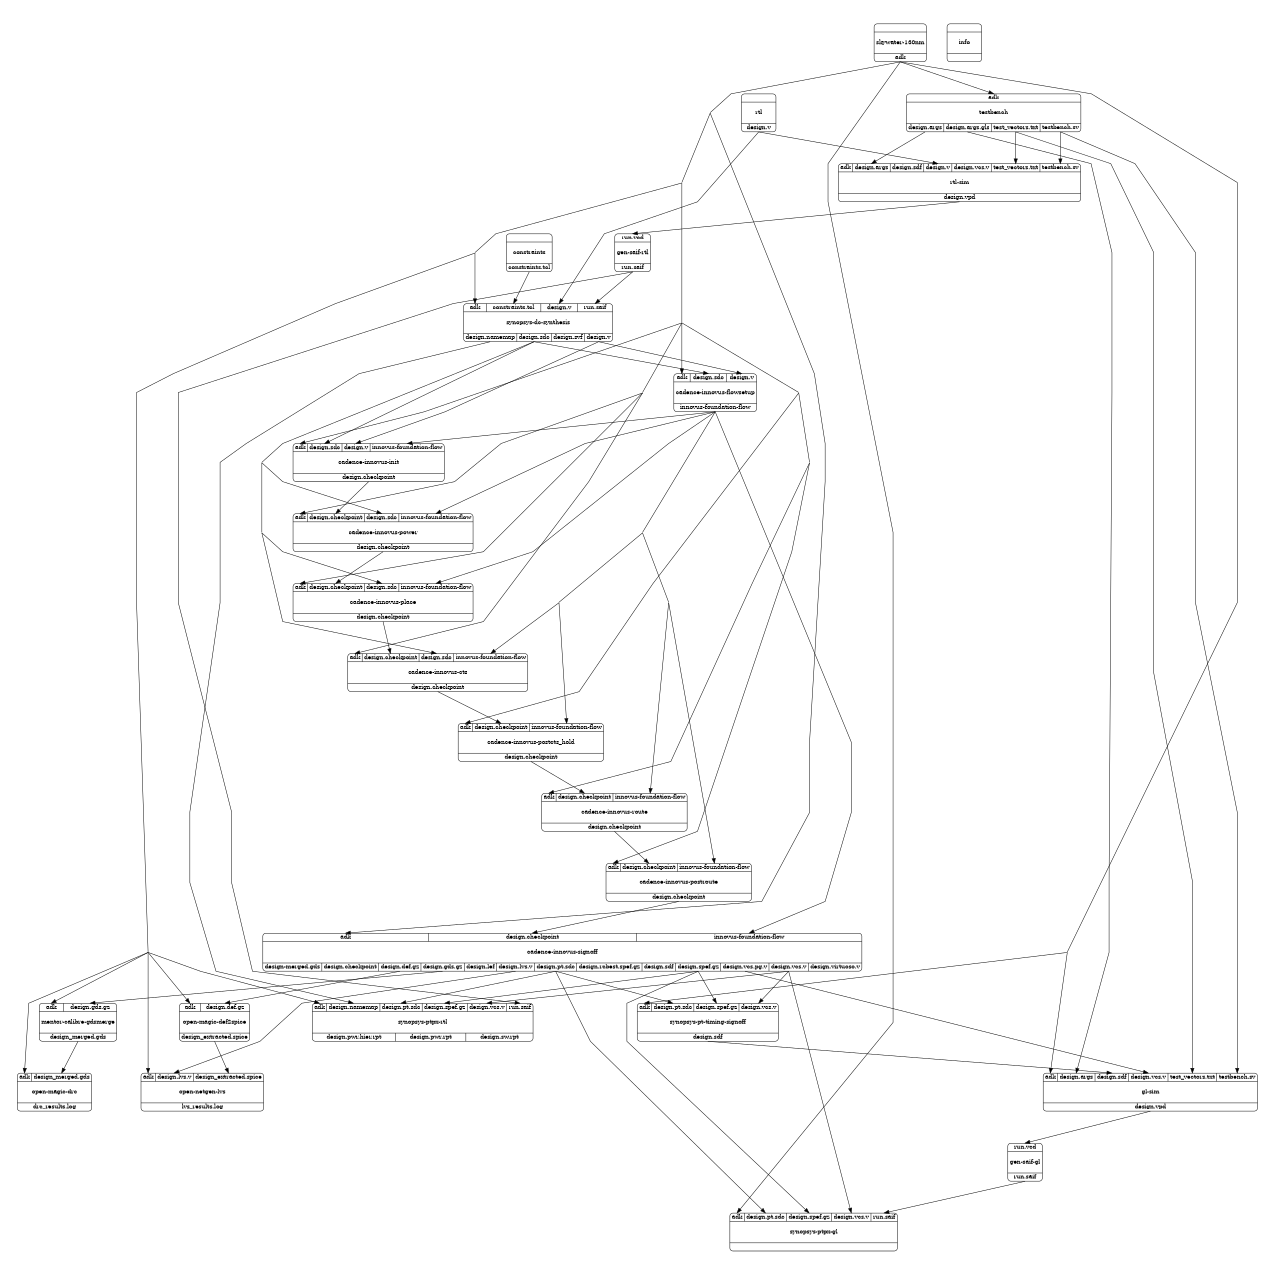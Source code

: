 digraph {
label="";
labelloc="t";
fontsize=60;
size="8.5;11";
ratio="fill";
margin=0;
pad=1;
rankdir="TB";
concentrate=true;
splines=polyline;
center=true;
nodesep=1.2;
ranksep=0.8;
cadence_innovus_cts [ fontsize=24, width=2, penwidth=2, shape=Mrecord, label="{ { <i_adk> adk | <i_design_checkpoint> design.checkpoint | <i_design_sdc> design.sdc | <i_innovus_foundation_flow> innovus-foundation-flow } | \n
cadence-innovus-cts

\n\n | { <o_design_checkpoint> design.checkpoint } }", color=black ];
cadence_innovus_flowsetup [ fontsize=24, width=2, penwidth=2, shape=Mrecord, label="{ { <i_adk> adk | <i_design_sdc> design.sdc | <i_design_v> design.v } | \n
cadence-innovus-flowsetup

\n\n | { <o_innovus_foundation_flow> innovus-foundation-flow } }", color=black ];
cadence_innovus_init [ fontsize=24, width=2, penwidth=2, shape=Mrecord, label="{ { <i_adk> adk | <i_design_sdc> design.sdc | <i_design_v> design.v | <i_innovus_foundation_flow> innovus-foundation-flow } | \n
cadence-innovus-init

\n\n | { <o_design_checkpoint> design.checkpoint } }", color=black ];
cadence_innovus_place [ fontsize=24, width=2, penwidth=2, shape=Mrecord, label="{ { <i_adk> adk | <i_design_checkpoint> design.checkpoint | <i_design_sdc> design.sdc | <i_innovus_foundation_flow> innovus-foundation-flow } | \n
cadence-innovus-place

\n\n | { <o_design_checkpoint> design.checkpoint } }", color=black ];
cadence_innovus_postcts_hold [ fontsize=24, width=2, penwidth=2, shape=Mrecord, label="{ { <i_adk> adk | <i_design_checkpoint> design.checkpoint | <i_innovus_foundation_flow> innovus-foundation-flow } | \n
cadence-innovus-postcts_hold

\n\n | { <o_design_checkpoint> design.checkpoint } }", color=black ];
cadence_innovus_postroute [ fontsize=24, width=2, penwidth=2, shape=Mrecord, label="{ { <i_adk> adk | <i_design_checkpoint> design.checkpoint | <i_innovus_foundation_flow> innovus-foundation-flow } | \n
cadence-innovus-postroute

\n\n | { <o_design_checkpoint> design.checkpoint } }", color=black ];
cadence_innovus_power [ fontsize=24, width=2, penwidth=2, shape=Mrecord, label="{ { <i_adk> adk | <i_design_checkpoint> design.checkpoint | <i_design_sdc> design.sdc | <i_innovus_foundation_flow> innovus-foundation-flow } | \n
cadence-innovus-power

\n\n | { <o_design_checkpoint> design.checkpoint } }", color=black ];
cadence_innovus_route [ fontsize=24, width=2, penwidth=2, shape=Mrecord, label="{ { <i_adk> adk | <i_design_checkpoint> design.checkpoint | <i_innovus_foundation_flow> innovus-foundation-flow } | \n
cadence-innovus-route

\n\n | { <o_design_checkpoint> design.checkpoint } }", color=black ];
cadence_innovus_signoff [ fontsize=24, width=2, penwidth=2, shape=Mrecord, label="{ { <i_adk> adk | <i_design_checkpoint> design.checkpoint | <i_innovus_foundation_flow> innovus-foundation-flow } | \n
cadence-innovus-signoff

\n\n | { <o_design_merged_gds> design-merged.gds | <o_design_checkpoint> design.checkpoint | <o_design_def_gz> design.def.gz | <o_design_gds_gz> design.gds.gz | <o_design_lef> design.lef | <o_design_lvs_v> design.lvs.v | <o_design_pt_sdc> design.pt.sdc | <o_design_rcbest_spef_gz> design.rcbest.spef.gz | <o_design_sdf> design.sdf | <o_design_spef_gz> design.spef.gz | <o_design_vcs_pg_v> design.vcs.pg.v | <o_design_vcs_v> design.vcs.v | <o_design_virtuoso_v> design.virtuoso.v } }", color=black ];
constraints [ fontsize=24, width=2, penwidth=2, shape=Mrecord, label="{ {  } | \n
constraints

\n\n | { <o_constraints_tcl> constraints.tcl } }", color=black ];
gen_saif_gl [ fontsize=24, width=2, penwidth=2, shape=Mrecord, label="{ { <i_run_vcd> run.vcd } | \n
gen-saif-gl

\n\n | { <o_run_saif> run.saif } }", color=black ];
gen_saif_rtl [ fontsize=24, width=2, penwidth=2, shape=Mrecord, label="{ { <i_run_vcd> run.vcd } | \n
gen-saif-rtl

\n\n | { <o_run_saif> run.saif } }", color=black ];
gl_sim [ fontsize=24, width=2, penwidth=2, shape=Mrecord, label="{ { <i_adk> adk | <i_design_args> design.args | <i_design_sdf> design.sdf | <i_design_vcs_v> design.vcs.v | <i_test_vectors_txt> test_vectors.txt | <i_testbench_sv> testbench.sv } | \n
gl-sim

\n\n | { <o_design_vpd> design.vpd } }", color=black ];
info [ fontsize=24, width=2, penwidth=2, shape=Mrecord, label="{ {  } | \n
info

\n\n | {  } }", color=black ];
mentor_calibre_gdsmerge [ fontsize=24, width=2, penwidth=2, shape=Mrecord, label="{ { <i_adk> adk | <i_design_gds_gz> design.gds.gz } | \n
mentor-calibre-gdsmerge

\n\n | { <o_design_merged_gds> design_merged.gds } }", color=black ];
open_magic_def2spice [ fontsize=24, width=2, penwidth=2, shape=Mrecord, label="{ { <i_adk> adk | <i_design_def_gz> design.def.gz } | \n
open-magic-def2spice

\n\n | { <o_design_extracted_spice> design_extracted.spice } }", color=black ];
open_magic_drc [ fontsize=24, width=2, penwidth=2, shape=Mrecord, label="{ { <i_adk> adk | <i_design_merged_gds> design_merged.gds } | \n
open-magic-drc

\n\n | { <o_drc_results_log> drc_results.log } }", color=black ];
open_netgen_lvs [ fontsize=24, width=2, penwidth=2, shape=Mrecord, label="{ { <i_adk> adk | <i_design_lvs_v> design.lvs.v | <i_design_extracted_spice> design_extracted.spice } | \n
open-netgen-lvs

\n\n | { <o_lvs_results_log> lvs_results.log } }", color=black ];
rtl [ fontsize=24, width=2, penwidth=2, shape=Mrecord, label="{ {  } | \n
rtl

\n\n | { <o_design_v> design.v } }", color=black ];
rtl_sim [ fontsize=24, width=2, penwidth=2, shape=Mrecord, label="{ { <i_adk> adk | <i_design_args> design.args | <i_design_sdf> design.sdf | <i_design_v> design.v | <i_design_vcs_v> design.vcs.v | <i_test_vectors_txt> test_vectors.txt | <i_testbench_sv> testbench.sv } | \n
rtl-sim

\n\n | { <o_design_vpd> design.vpd } }", color=black ];
skywater_130nm [ fontsize=24, width=2, penwidth=2, shape=Mrecord, label="{ {  } | \n
skywater-130nm

\n\n | { <o_adk> adk } }", color=black ];
synopsys_dc_synthesis [ fontsize=24, width=2, penwidth=2, shape=Mrecord, label="{ { <i_adk> adk | <i_constraints_tcl> constraints.tcl | <i_design_v> design.v | <i_run_saif> run.saif } | \n
synopsys-dc-synthesis

\n\n | { <o_design_namemap> design.namemap | <o_design_sdc> design.sdc | <o_design_svf> design.svf | <o_design_v> design.v } }", color=black ];
synopsys_pt_timing_signoff [ fontsize=24, width=2, penwidth=2, shape=Mrecord, label="{ { <i_adk> adk | <i_design_pt_sdc> design.pt.sdc | <i_design_spef_gz> design.spef.gz | <i_design_vcs_v> design.vcs.v } | \n
synopsys-pt-timing-signoff

\n\n | { <o_design_sdf> design.sdf } }", color=black ];
synopsys_ptpx_gl [ fontsize=24, width=2, penwidth=2, shape=Mrecord, label="{ { <i_adk> adk | <i_design_pt_sdc> design.pt.sdc | <i_design_spef_gz> design.spef.gz | <i_design_vcs_v> design.vcs.v | <i_run_saif> run.saif } | \n
synopsys-ptpx-gl

\n\n | {  } }", color=black ];
synopsys_ptpx_rtl [ fontsize=24, width=2, penwidth=2, shape=Mrecord, label="{ { <i_adk> adk | <i_design_namemap> design.namemap | <i_design_pt_sdc> design.pt.sdc | <i_design_spef_gz> design.spef.gz | <i_design_vcs_v> design.vcs.v | <i_run_saif> run.saif } | \n
synopsys-ptpx-rtl

\n\n | { <o_design_pwr_hier_rpt> design.pwr.hier.rpt | <o_design_pwr_rpt> design.pwr.rpt | <o_design_sw_rpt> design.sw.rpt } }", color=black ];
testbench [ fontsize=24, width=2, penwidth=2, shape=Mrecord, label="{ { <i_adk> adk } | \n
testbench

\n\n | { <o_design_args> design.args | <o_design_args_gls> design.args.gls | <o_test_vectors_txt> test_vectors.txt | <o_testbench_sv> testbench.sv } }", color=black ];
skywater_130nm:o_adk:s -> cadence_innovus_cts:i_adk:n [ arrowsize=2, penwidth=2 ];
cadence_innovus_place:o_design_checkpoint:s -> cadence_innovus_cts:i_design_checkpoint:n [ arrowsize=2, penwidth=2 ];
synopsys_dc_synthesis:o_design_sdc:s -> cadence_innovus_cts:i_design_sdc:n [ arrowsize=2, penwidth=2 ];
cadence_innovus_flowsetup:o_innovus_foundation_flow:s -> cadence_innovus_cts:i_innovus_foundation_flow:n [ arrowsize=2, penwidth=2 ];
skywater_130nm:o_adk:s -> cadence_innovus_flowsetup:i_adk:n [ arrowsize=2, penwidth=2 ];
synopsys_dc_synthesis:o_design_sdc:s -> cadence_innovus_flowsetup:i_design_sdc:n [ arrowsize=2, penwidth=2 ];
synopsys_dc_synthesis:o_design_v:s -> cadence_innovus_flowsetup:i_design_v:n [ arrowsize=2, penwidth=2 ];
skywater_130nm:o_adk:s -> cadence_innovus_init:i_adk:n [ arrowsize=2, penwidth=2 ];
synopsys_dc_synthesis:o_design_sdc:s -> cadence_innovus_init:i_design_sdc:n [ arrowsize=2, penwidth=2 ];
synopsys_dc_synthesis:o_design_v:s -> cadence_innovus_init:i_design_v:n [ arrowsize=2, penwidth=2 ];
cadence_innovus_flowsetup:o_innovus_foundation_flow:s -> cadence_innovus_init:i_innovus_foundation_flow:n [ arrowsize=2, penwidth=2 ];
skywater_130nm:o_adk:s -> cadence_innovus_place:i_adk:n [ arrowsize=2, penwidth=2 ];
cadence_innovus_power:o_design_checkpoint:s -> cadence_innovus_place:i_design_checkpoint:n [ arrowsize=2, penwidth=2 ];
synopsys_dc_synthesis:o_design_sdc:s -> cadence_innovus_place:i_design_sdc:n [ arrowsize=2, penwidth=2 ];
cadence_innovus_flowsetup:o_innovus_foundation_flow:s -> cadence_innovus_place:i_innovus_foundation_flow:n [ arrowsize=2, penwidth=2 ];
skywater_130nm:o_adk:s -> cadence_innovus_postcts_hold:i_adk:n [ arrowsize=2, penwidth=2 ];
cadence_innovus_cts:o_design_checkpoint:s -> cadence_innovus_postcts_hold:i_design_checkpoint:n [ arrowsize=2, penwidth=2 ];
cadence_innovus_flowsetup:o_innovus_foundation_flow:s -> cadence_innovus_postcts_hold:i_innovus_foundation_flow:n [ arrowsize=2, penwidth=2 ];
skywater_130nm:o_adk:s -> cadence_innovus_postroute:i_adk:n [ arrowsize=2, penwidth=2 ];
cadence_innovus_route:o_design_checkpoint:s -> cadence_innovus_postroute:i_design_checkpoint:n [ arrowsize=2, penwidth=2 ];
cadence_innovus_flowsetup:o_innovus_foundation_flow:s -> cadence_innovus_postroute:i_innovus_foundation_flow:n [ arrowsize=2, penwidth=2 ];
skywater_130nm:o_adk:s -> cadence_innovus_power:i_adk:n [ arrowsize=2, penwidth=2 ];
cadence_innovus_init:o_design_checkpoint:s -> cadence_innovus_power:i_design_checkpoint:n [ arrowsize=2, penwidth=2 ];
synopsys_dc_synthesis:o_design_sdc:s -> cadence_innovus_power:i_design_sdc:n [ arrowsize=2, penwidth=2 ];
cadence_innovus_flowsetup:o_innovus_foundation_flow:s -> cadence_innovus_power:i_innovus_foundation_flow:n [ arrowsize=2, penwidth=2 ];
skywater_130nm:o_adk:s -> cadence_innovus_route:i_adk:n [ arrowsize=2, penwidth=2 ];
cadence_innovus_postcts_hold:o_design_checkpoint:s -> cadence_innovus_route:i_design_checkpoint:n [ arrowsize=2, penwidth=2 ];
cadence_innovus_flowsetup:o_innovus_foundation_flow:s -> cadence_innovus_route:i_innovus_foundation_flow:n [ arrowsize=2, penwidth=2 ];
skywater_130nm:o_adk:s -> cadence_innovus_signoff:i_adk:n [ arrowsize=2, penwidth=2 ];
cadence_innovus_postroute:o_design_checkpoint:s -> cadence_innovus_signoff:i_design_checkpoint:n [ arrowsize=2, penwidth=2 ];
cadence_innovus_flowsetup:o_innovus_foundation_flow:s -> cadence_innovus_signoff:i_innovus_foundation_flow:n [ arrowsize=2, penwidth=2 ];
gl_sim:o_design_vpd:s -> gen_saif_gl:i_run_vcd:n [ arrowsize=2, penwidth=2 ];
rtl_sim:o_design_vpd:s -> gen_saif_rtl:i_run_vcd:n [ arrowsize=2, penwidth=2 ];
skywater_130nm:o_adk:s -> gl_sim:i_adk:n [ arrowsize=2, penwidth=2 ];
testbench:o_design_args_gls:s -> gl_sim:i_design_args:n [ arrowsize=2, penwidth=2 ];
synopsys_pt_timing_signoff:o_design_sdf:s -> gl_sim:i_design_sdf:n [ arrowsize=2, penwidth=2 ];
cadence_innovus_signoff:o_design_vcs_pg_v:s -> gl_sim:i_design_vcs_v:n [ arrowsize=2, penwidth=2 ];
testbench:o_test_vectors_txt:s -> gl_sim:i_test_vectors_txt:n [ arrowsize=2, penwidth=2 ];
testbench:o_testbench_sv:s -> gl_sim:i_testbench_sv:n [ arrowsize=2, penwidth=2 ];
skywater_130nm:o_adk:s -> mentor_calibre_gdsmerge:i_adk:n [ arrowsize=2, penwidth=2 ];
cadence_innovus_signoff:o_design_gds_gz:s -> mentor_calibre_gdsmerge:i_design_gds_gz:n [ arrowsize=2, penwidth=2 ];
skywater_130nm:o_adk:s -> open_magic_def2spice:i_adk:n [ arrowsize=2, penwidth=2 ];
cadence_innovus_signoff:o_design_def_gz:s -> open_magic_def2spice:i_design_def_gz:n [ arrowsize=2, penwidth=2 ];
skywater_130nm:o_adk:s -> open_magic_drc:i_adk:n [ arrowsize=2, penwidth=2 ];
mentor_calibre_gdsmerge:o_design_merged_gds:s -> open_magic_drc:i_design_merged_gds:n [ arrowsize=2, penwidth=2 ];
skywater_130nm:o_adk:s -> open_netgen_lvs:i_adk:n [ arrowsize=2, penwidth=2 ];
cadence_innovus_signoff:o_design_lvs_v:s -> open_netgen_lvs:i_design_lvs_v:n [ arrowsize=2, penwidth=2 ];
open_magic_def2spice:o_design_extracted_spice:s -> open_netgen_lvs:i_design_extracted_spice:n [ arrowsize=2, penwidth=2 ];
testbench:o_design_args:s -> rtl_sim:i_design_args:n [ arrowsize=2, penwidth=2 ];
rtl:o_design_v:s -> rtl_sim:i_design_v:n [ arrowsize=2, penwidth=2 ];
testbench:o_test_vectors_txt:s -> rtl_sim:i_test_vectors_txt:n [ arrowsize=2, penwidth=2 ];
testbench:o_testbench_sv:s -> rtl_sim:i_testbench_sv:n [ arrowsize=2, penwidth=2 ];
skywater_130nm:o_adk:s -> synopsys_dc_synthesis:i_adk:n [ arrowsize=2, penwidth=2 ];
constraints:o_constraints_tcl:s -> synopsys_dc_synthesis:i_constraints_tcl:n [ arrowsize=2, penwidth=2 ];
rtl:o_design_v:s -> synopsys_dc_synthesis:i_design_v:n [ arrowsize=2, penwidth=2 ];
gen_saif_rtl:o_run_saif:s -> synopsys_dc_synthesis:i_run_saif:n [ arrowsize=2, penwidth=2 ];
skywater_130nm:o_adk:s -> synopsys_pt_timing_signoff:i_adk:n [ arrowsize=2, penwidth=2 ];
cadence_innovus_signoff:o_design_pt_sdc:s -> synopsys_pt_timing_signoff:i_design_pt_sdc:n [ arrowsize=2, penwidth=2 ];
cadence_innovus_signoff:o_design_spef_gz:s -> synopsys_pt_timing_signoff:i_design_spef_gz:n [ arrowsize=2, penwidth=2 ];
cadence_innovus_signoff:o_design_vcs_v:s -> synopsys_pt_timing_signoff:i_design_vcs_v:n [ arrowsize=2, penwidth=2 ];
skywater_130nm:o_adk:s -> synopsys_ptpx_gl:i_adk:n [ arrowsize=2, penwidth=2 ];
cadence_innovus_signoff:o_design_pt_sdc:s -> synopsys_ptpx_gl:i_design_pt_sdc:n [ arrowsize=2, penwidth=2 ];
cadence_innovus_signoff:o_design_spef_gz:s -> synopsys_ptpx_gl:i_design_spef_gz:n [ arrowsize=2, penwidth=2 ];
cadence_innovus_signoff:o_design_vcs_v:s -> synopsys_ptpx_gl:i_design_vcs_v:n [ arrowsize=2, penwidth=2 ];
gen_saif_gl:o_run_saif:s -> synopsys_ptpx_gl:i_run_saif:n [ arrowsize=2, penwidth=2 ];
skywater_130nm:o_adk:s -> synopsys_ptpx_rtl:i_adk:n [ arrowsize=2, penwidth=2 ];
synopsys_dc_synthesis:o_design_namemap:s -> synopsys_ptpx_rtl:i_design_namemap:n [ arrowsize=2, penwidth=2 ];
cadence_innovus_signoff:o_design_pt_sdc:s -> synopsys_ptpx_rtl:i_design_pt_sdc:n [ arrowsize=2, penwidth=2 ];
cadence_innovus_signoff:o_design_spef_gz:s -> synopsys_ptpx_rtl:i_design_spef_gz:n [ arrowsize=2, penwidth=2 ];
cadence_innovus_signoff:o_design_vcs_v:s -> synopsys_ptpx_rtl:i_design_vcs_v:n [ arrowsize=2, penwidth=2 ];
gen_saif_rtl:o_run_saif:s -> synopsys_ptpx_rtl:i_run_saif:n [ arrowsize=2, penwidth=2 ];
skywater_130nm:o_adk:s -> testbench:i_adk:n [ arrowsize=2, penwidth=2 ];
}